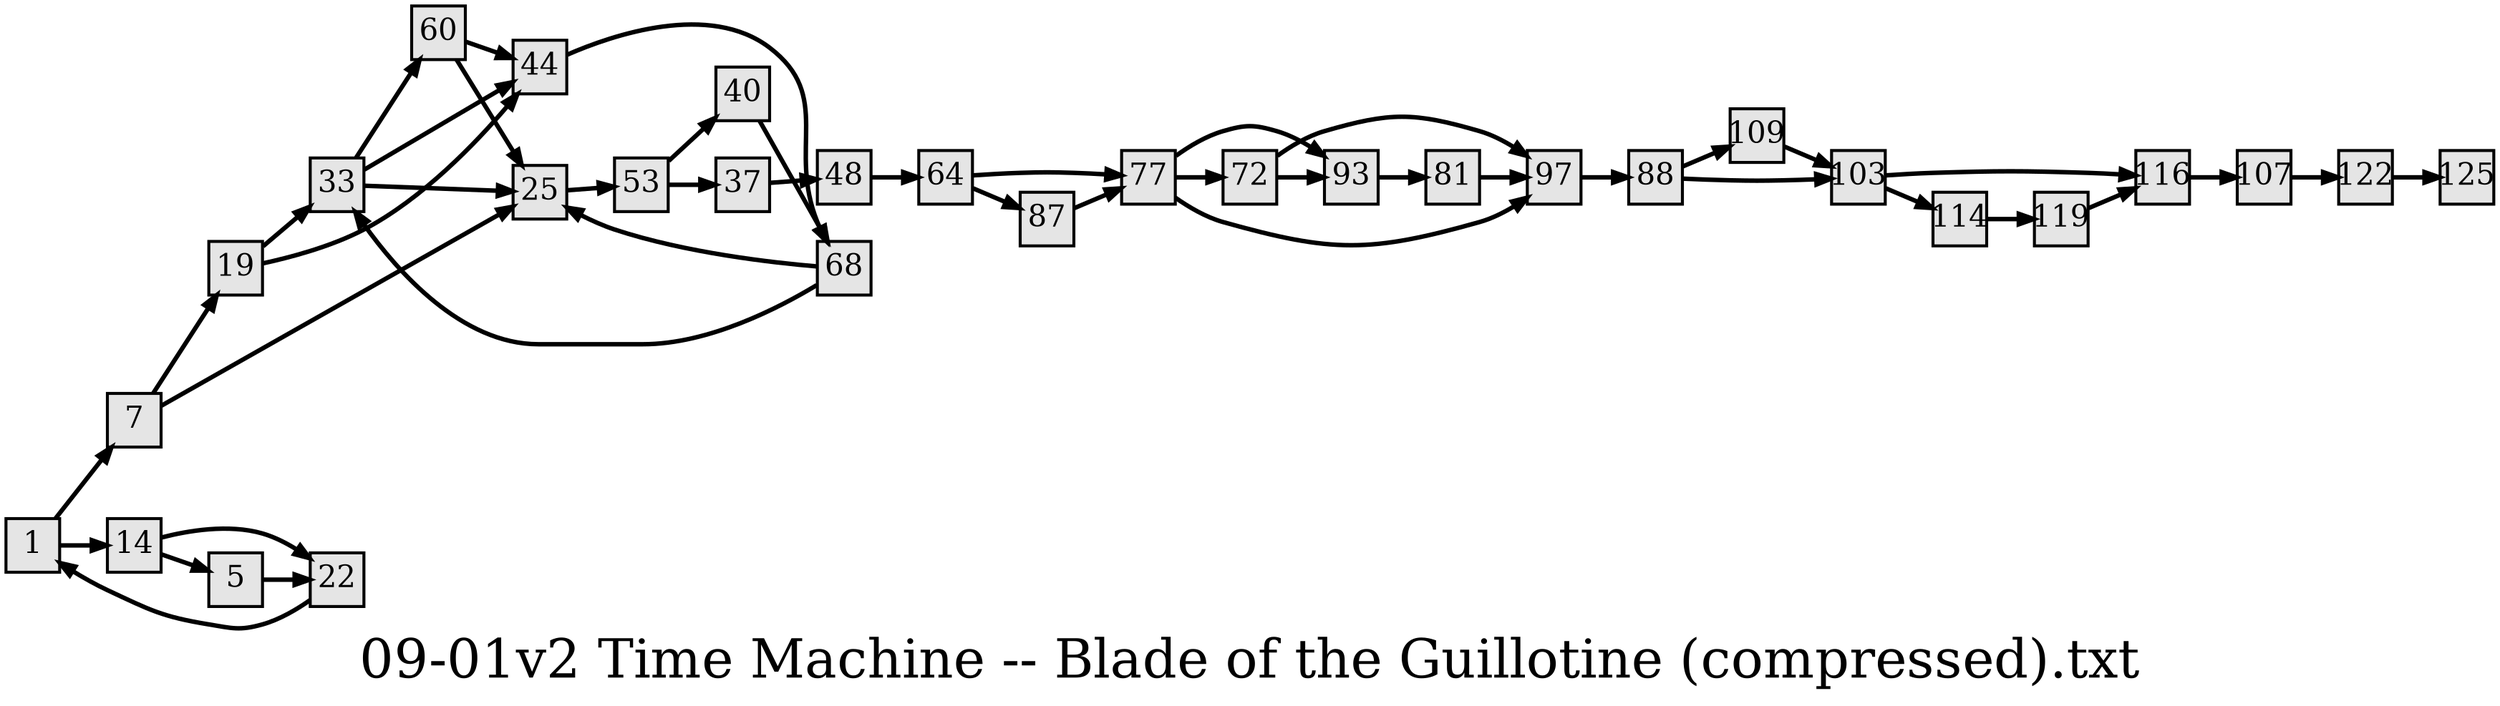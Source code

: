 digraph g{
  graph [ label="09-01v2 Time Machine -- Blade of the Guillotine (compressed).txt" rankdir=LR, ordering=out, fontsize=36, nodesep="0.35", ranksep="0.45"];
  node  [shape=rect, penwidth=2, fontsize=20, style=filled, fillcolor=grey90, margin="0,0", labelfloat=true, regular=true, fixedsize=true];
  edge  [labelfloat=true, penwidth=3, fontsize=12];

  1 -> 7;
  1 -> 14;
  5 -> 22;
  7 -> 19;
  7 -> 25;
  14 -> 22;
  14 -> 5;
  19 -> 33;
  19 -> 44;
  22 -> 1;
  25 -> 53;
  33 -> 60;
  33 -> 44;
  33 -> 25;
  37 -> 48;
  40 -> 68;
  44 -> 68;
  48 -> 64;
  53 -> 40;
  53 -> 37;
  60 -> 44;
  60 -> 25;
  64 -> 77;
  64 -> 87;
  68 -> 33;
  68 -> 25;
  72 -> 97;
  72 -> 93;
  77 -> 93;
  77 -> 72;
  77 -> 97;
  81 -> 97;
  87 -> 77;
  88 -> 109;
  88 -> 103;
  93 -> 81;
  97 -> 88;
  103 -> 116;
  103 -> 114;
  107 -> 122;
  109 -> 103;
  114 -> 119;
  116 -> 107;
  119 -> 116;
  122 -> 125;
}


